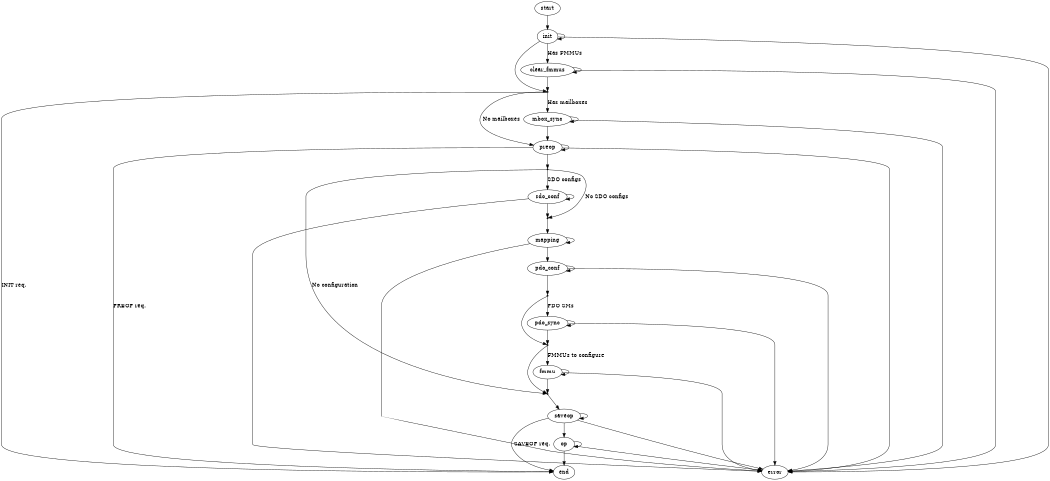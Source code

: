 digraph slaveconf {
    size="7,9"
    center=1
	ratio=fill

    enter_mbox_sync [shape=point,label=""]
    enter_fmmu [shape=point,label=""]
    enter_sdo_conf [shape=point,label=""]
    enter_mapping [shape=point,label=""]
    enter_pdo_sync [shape=point,label=""]
    enter_saveop [shape=point,label=""]

    start -> init [weight=10]
    init -> init
    init -> error
    init -> enter_mbox_sync
    init -> clear_fmmus [label="Has FMMUs", weight=10]
    clear_fmmus -> clear_fmmus
    clear_fmmus -> error
    clear_fmmus -> enter_mbox_sync [weight=10]
    enter_mbox_sync -> end [label="INIT req."]
    enter_mbox_sync -> preop [label="No mailboxes"]
    enter_mbox_sync -> mbox_sync [label="Has mailboxes", weight=10]
    mbox_sync -> mbox_sync
    mbox_sync -> error
    mbox_sync -> preop [weight=10]
    preop -> preop
    preop -> error
    preop -> end [label="PREOP req."]
    preop -> enter_sdo_conf [weight=10]
    enter_sdo_conf -> enter_saveop [label="No configuration"]
    enter_sdo_conf -> enter_mapping [label="No SDO configs"]
    enter_sdo_conf -> sdo_conf [label="SDO configs", weight=10]
    sdo_conf -> sdo_conf
    sdo_conf -> error
    sdo_conf -> enter_mapping [weight=10]
    enter_mapping -> mapping [weight=10]
    mapping -> mapping
    mapping -> error
    mapping -> pdo_conf [weight=10]
    pdo_conf -> pdo_conf
    pdo_conf -> error
    pdo_conf -> enter_pdo_sync [weight=10]
    enter_pdo_sync -> pdo_sync [label="PDO SMs", weight=10]
    enter_pdo_sync -> enter_fmmu
    pdo_sync -> pdo_sync
    pdo_sync -> error
    pdo_sync -> enter_fmmu [weight=10]
    enter_fmmu -> enter_saveop
    enter_fmmu -> fmmu [label="FMMUs to configure", weight=10]
    fmmu -> fmmu
    fmmu -> error
    fmmu -> enter_saveop [weight=10]
    enter_saveop -> saveop
    saveop -> saveop
    saveop -> error
    saveop -> end [label="SAVEOP req."]
    saveop -> op [weight=10]
    op -> op
    op -> error
    op -> end [weight=10]
}
